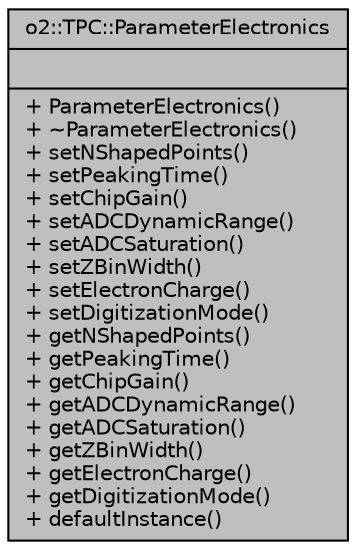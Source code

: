 digraph "o2::TPC::ParameterElectronics"
{
 // INTERACTIVE_SVG=YES
  bgcolor="transparent";
  edge [fontname="Helvetica",fontsize="10",labelfontname="Helvetica",labelfontsize="10"];
  node [fontname="Helvetica",fontsize="10",shape=record];
  Node1 [label="{o2::TPC::ParameterElectronics\n||+ ParameterElectronics()\l+ ~ParameterElectronics()\l+ setNShapedPoints()\l+ setPeakingTime()\l+ setChipGain()\l+ setADCDynamicRange()\l+ setADCSaturation()\l+ setZBinWidth()\l+ setElectronCharge()\l+ setDigitizationMode()\l+ getNShapedPoints()\l+ getPeakingTime()\l+ getChipGain()\l+ getADCDynamicRange()\l+ getADCSaturation()\l+ getZBinWidth()\l+ getElectronCharge()\l+ getDigitizationMode()\l+ defaultInstance()\l}",height=0.2,width=0.4,color="black", fillcolor="grey75", style="filled" fontcolor="black"];
}

